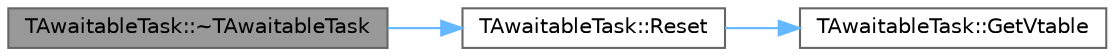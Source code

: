 digraph "TAwaitableTask::~TAwaitableTask"
{
 // INTERACTIVE_SVG=YES
 // LATEX_PDF_SIZE
  bgcolor="transparent";
  edge [fontname=Helvetica,fontsize=10,labelfontname=Helvetica,labelfontsize=10];
  node [fontname=Helvetica,fontsize=10,shape=box,height=0.2,width=0.4];
  rankdir="LR";
  Node1 [id="Node000001",label="TAwaitableTask::~TAwaitableTask",height=0.2,width=0.4,color="gray40", fillcolor="grey60", style="filled", fontcolor="black",tooltip=" "];
  Node1 -> Node2 [id="edge1_Node000001_Node000002",color="steelblue1",style="solid",tooltip=" "];
  Node2 [id="Node000002",label="TAwaitableTask::Reset",height=0.2,width=0.4,color="grey40", fillcolor="white", style="filled",URL="$d2/dd0/classTAwaitableTask.html#a61be4e5965f55dc2b292b58d05afb93f",tooltip=" "];
  Node2 -> Node3 [id="edge2_Node000002_Node000003",color="steelblue1",style="solid",tooltip=" "];
  Node3 [id="Node000003",label="TAwaitableTask::GetVtable",height=0.2,width=0.4,color="grey40", fillcolor="white", style="filled",URL="$d2/dd0/classTAwaitableTask.html#ac27e3f14220b803c15a858fc62b05bc8",tooltip=" "];
}
